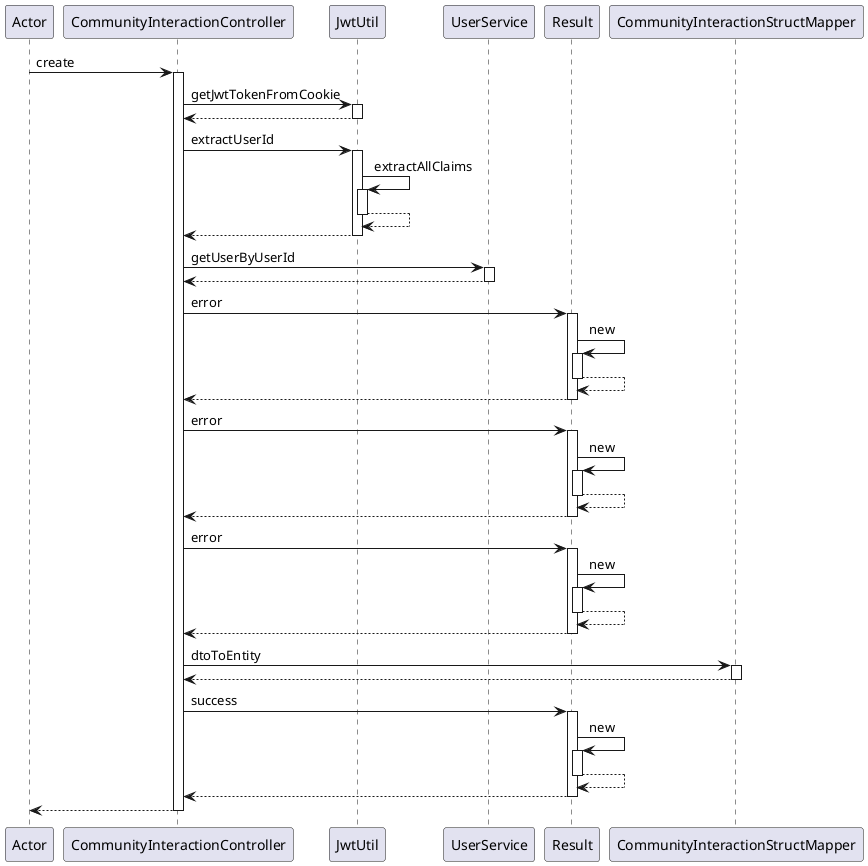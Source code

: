 @startuml
participant Actor
Actor -> CommunityInteractionController : create
activate CommunityInteractionController
CommunityInteractionController -> JwtUtil : getJwtTokenFromCookie
activate JwtUtil
JwtUtil --> CommunityInteractionController
deactivate JwtUtil
CommunityInteractionController -> JwtUtil : extractUserId
activate JwtUtil
JwtUtil -> JwtUtil : extractAllClaims
activate JwtUtil
JwtUtil --> JwtUtil
deactivate JwtUtil
JwtUtil --> CommunityInteractionController
deactivate JwtUtil
CommunityInteractionController -> UserService : getUserByUserId
activate UserService
UserService --> CommunityInteractionController
deactivate UserService
CommunityInteractionController -> Result : error
activate Result
Result -> Result : new
activate Result
Result --> Result
deactivate Result
Result --> CommunityInteractionController
deactivate Result
CommunityInteractionController -> Result : error
activate Result
Result -> Result : new
activate Result
Result --> Result
deactivate Result
Result --> CommunityInteractionController
deactivate Result
CommunityInteractionController -> Result : error
activate Result
Result -> Result : new
activate Result
Result --> Result
deactivate Result
Result --> CommunityInteractionController
deactivate Result
CommunityInteractionController -> CommunityInteractionStructMapper : dtoToEntity
activate CommunityInteractionStructMapper
CommunityInteractionStructMapper --> CommunityInteractionController
deactivate CommunityInteractionStructMapper
CommunityInteractionController -> Result : success
activate Result
Result -> Result : new
activate Result
Result --> Result
deactivate Result
Result --> CommunityInteractionController
deactivate Result
return
@enduml